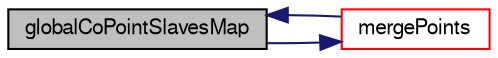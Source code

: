 digraph "globalCoPointSlavesMap"
{
  bgcolor="transparent";
  edge [fontname="FreeSans",fontsize="10",labelfontname="FreeSans",labelfontsize="10"];
  node [fontname="FreeSans",fontsize="10",shape=record];
  rankdir="LR";
  Node3168 [label="globalCoPointSlavesMap",height=0.2,width=0.4,color="black", fillcolor="grey75", style="filled", fontcolor="black"];
  Node3168 -> Node3169 [color="midnightblue",fontsize="10",style="solid",fontname="FreeSans"];
  Node3169 [label="mergePoints",height=0.2,width=0.4,color="red",URL="$a27334.html#aa4df94c65c44d0e38bcd229cd913f042",tooltip="Helper for merging (collocated!) mesh point data. "];
  Node3169 -> Node3168 [color="midnightblue",fontsize="10",style="solid",fontname="FreeSans"];
}
